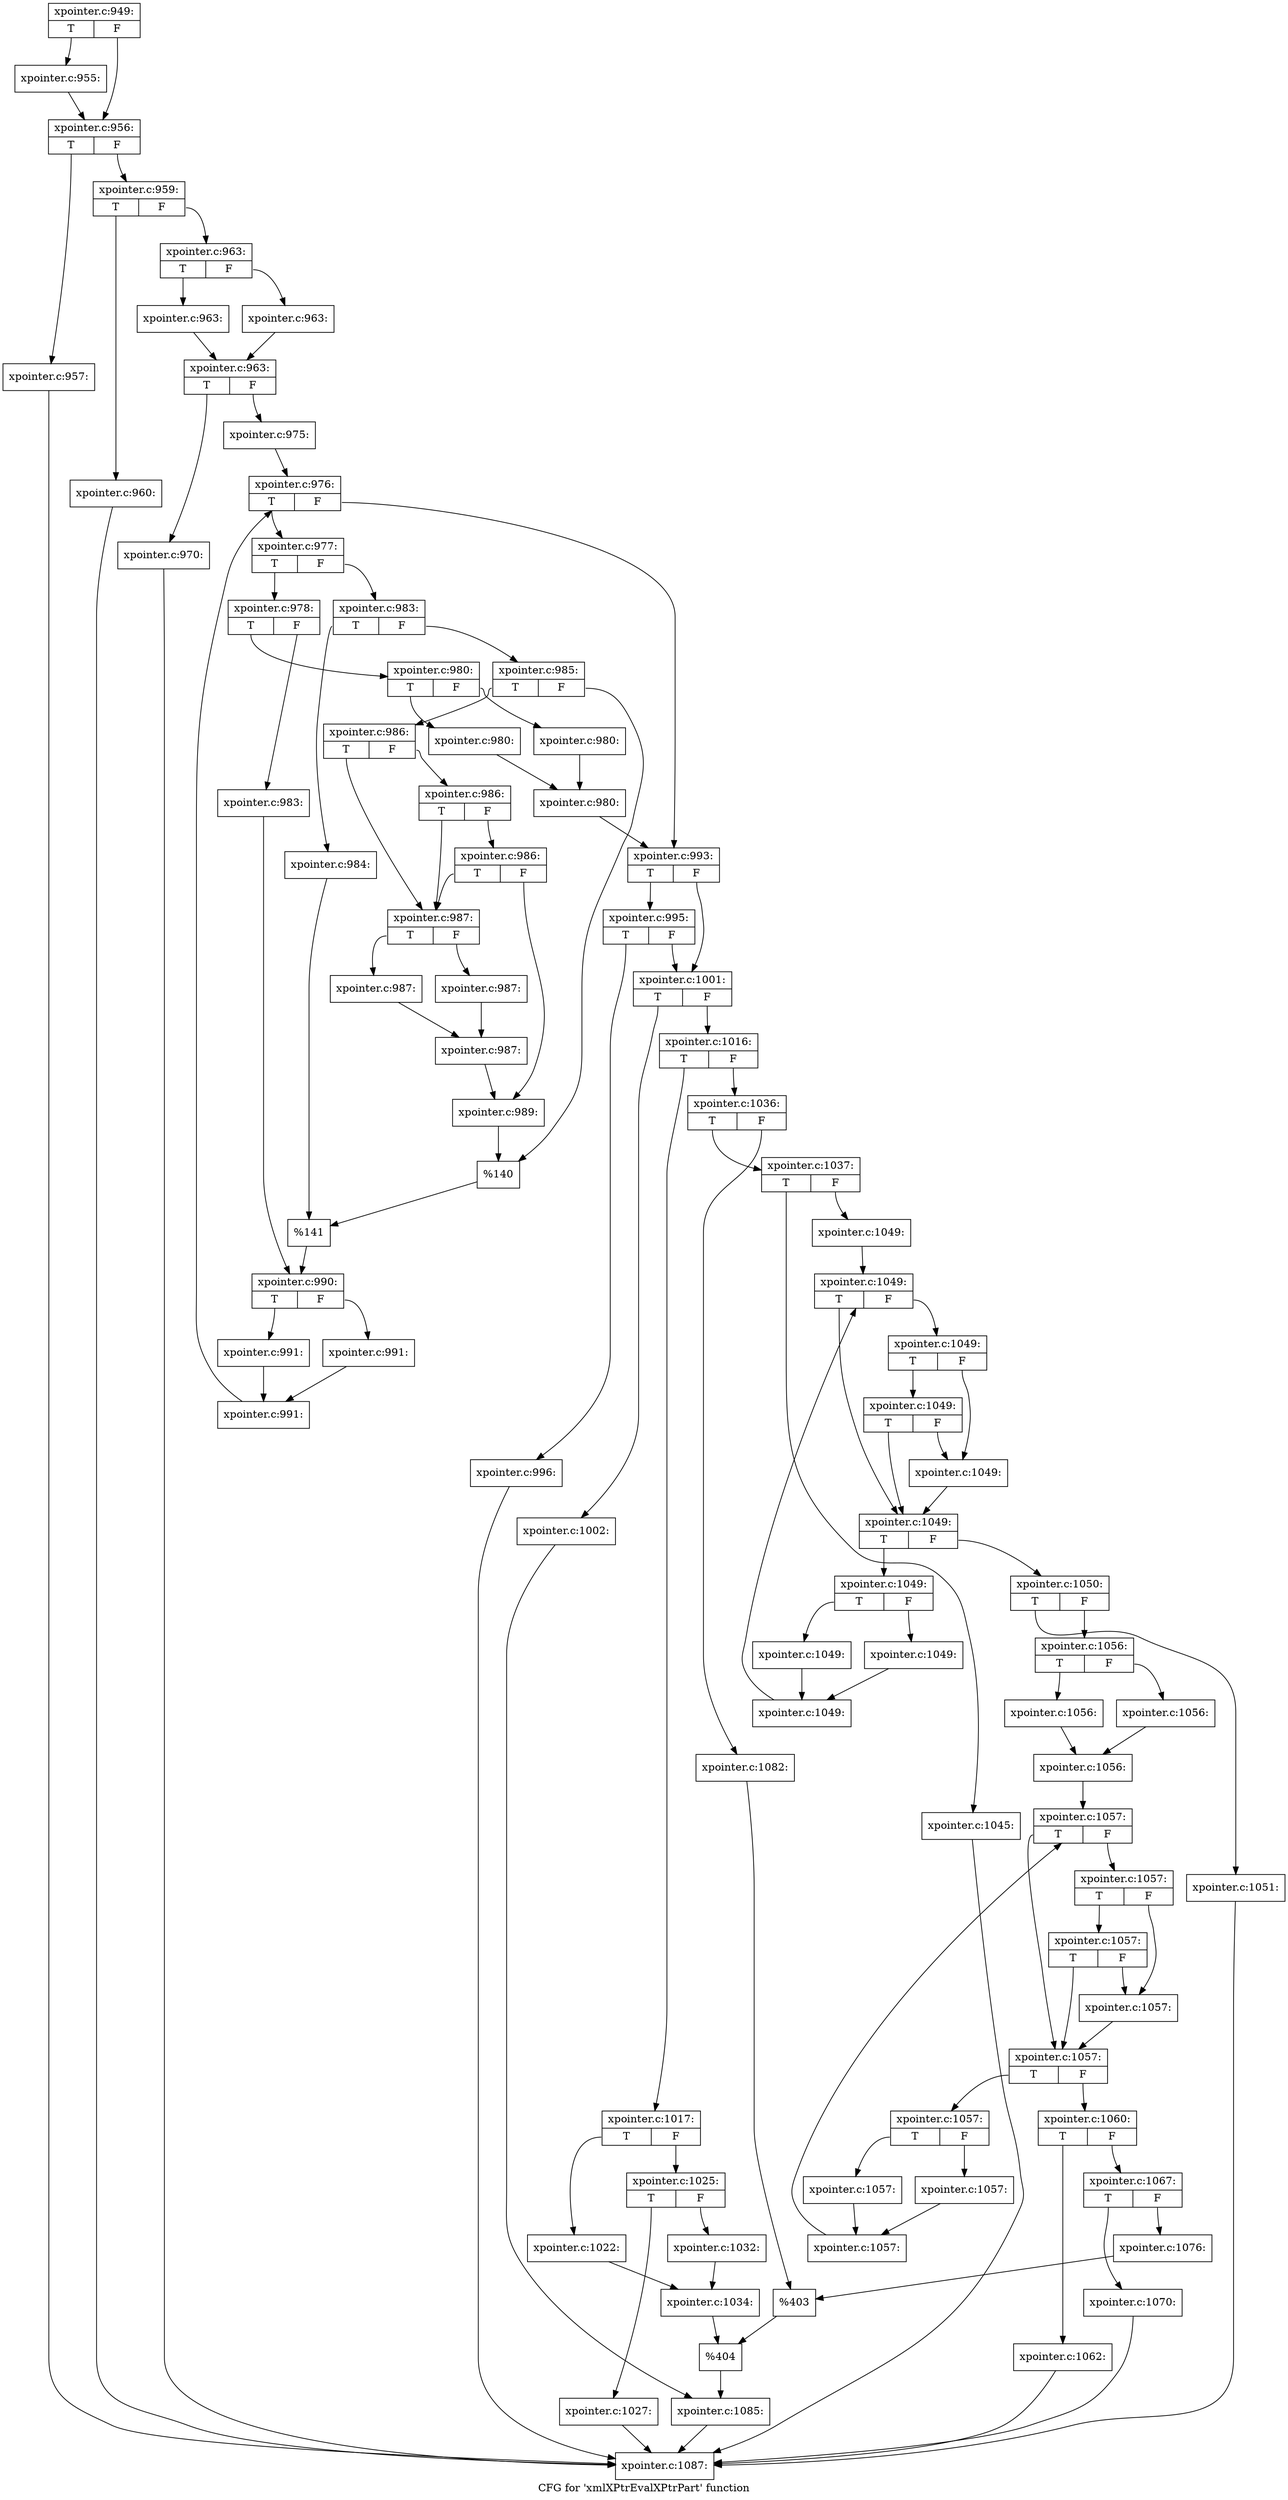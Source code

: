 digraph "CFG for 'xmlXPtrEvalXPtrPart' function" {
	label="CFG for 'xmlXPtrEvalXPtrPart' function";

	Node0x55f69054d8b0 [shape=record,label="{xpointer.c:949:|{<s0>T|<s1>F}}"];
	Node0x55f69054d8b0:s0 -> Node0x55f690556670;
	Node0x55f69054d8b0:s1 -> Node0x55f6905566c0;
	Node0x55f690556670 [shape=record,label="{xpointer.c:955:}"];
	Node0x55f690556670 -> Node0x55f6905566c0;
	Node0x55f6905566c0 [shape=record,label="{xpointer.c:956:|{<s0>T|<s1>F}}"];
	Node0x55f6905566c0:s0 -> Node0x55f690556c70;
	Node0x55f6905566c0:s1 -> Node0x55f690556cc0;
	Node0x55f690556c70 [shape=record,label="{xpointer.c:957:}"];
	Node0x55f690556c70 -> Node0x55f69054d900;
	Node0x55f690556cc0 [shape=record,label="{xpointer.c:959:|{<s0>T|<s1>F}}"];
	Node0x55f690556cc0:s0 -> Node0x55f690557140;
	Node0x55f690556cc0:s1 -> Node0x55f690557190;
	Node0x55f690557140 [shape=record,label="{xpointer.c:960:}"];
	Node0x55f690557140 -> Node0x55f69054d900;
	Node0x55f690557190 [shape=record,label="{xpointer.c:963:|{<s0>T|<s1>F}}"];
	Node0x55f690557190:s0 -> Node0x55f690557940;
	Node0x55f690557190:s1 -> Node0x55f690557990;
	Node0x55f690557940 [shape=record,label="{xpointer.c:963:}"];
	Node0x55f690557940 -> Node0x55f6905579e0;
	Node0x55f690557990 [shape=record,label="{xpointer.c:963:}"];
	Node0x55f690557990 -> Node0x55f6905579e0;
	Node0x55f6905579e0 [shape=record,label="{xpointer.c:963:|{<s0>T|<s1>F}}"];
	Node0x55f6905579e0:s0 -> Node0x55f690559500;
	Node0x55f6905579e0:s1 -> Node0x55f690559550;
	Node0x55f690559500 [shape=record,label="{xpointer.c:970:}"];
	Node0x55f690559500 -> Node0x55f69054d900;
	Node0x55f690559550 [shape=record,label="{xpointer.c:975:}"];
	Node0x55f690559550 -> Node0x55f690559ee0;
	Node0x55f690559ee0 [shape=record,label="{xpointer.c:976:|{<s0>T|<s1>F}}"];
	Node0x55f690559ee0:s0 -> Node0x55f69055a460;
	Node0x55f690559ee0:s1 -> Node0x55f69055a100;
	Node0x55f69055a460 [shape=record,label="{xpointer.c:977:|{<s0>T|<s1>F}}"];
	Node0x55f69055a460:s0 -> Node0x55f69055a650;
	Node0x55f69055a460:s1 -> Node0x55f69055a6f0;
	Node0x55f69055a650 [shape=record,label="{xpointer.c:978:|{<s0>T|<s1>F}}"];
	Node0x55f69055a650:s0 -> Node0x55f6903ff5d0;
	Node0x55f69055a650:s1 -> Node0x55f6903ff620;
	Node0x55f6903ff5d0 [shape=record,label="{xpointer.c:980:|{<s0>T|<s1>F}}"];
	Node0x55f6903ff5d0:s0 -> Node0x55f6903ff970;
	Node0x55f6903ff5d0:s1 -> Node0x55f6903ff9c0;
	Node0x55f6903ff970 [shape=record,label="{xpointer.c:980:}"];
	Node0x55f6903ff970 -> Node0x55f6903ffa10;
	Node0x55f6903ff9c0 [shape=record,label="{xpointer.c:980:}"];
	Node0x55f6903ff9c0 -> Node0x55f6903ffa10;
	Node0x55f6903ffa10 [shape=record,label="{xpointer.c:980:}"];
	Node0x55f6903ffa10 -> Node0x55f69055a100;
	Node0x55f6903ff620 [shape=record,label="{xpointer.c:983:}"];
	Node0x55f6903ff620 -> Node0x55f69055a6a0;
	Node0x55f69055a6f0 [shape=record,label="{xpointer.c:983:|{<s0>T|<s1>F}}"];
	Node0x55f69055a6f0:s0 -> Node0x55f69055bfd0;
	Node0x55f69055a6f0:s1 -> Node0x55f69055c070;
	Node0x55f69055bfd0 [shape=record,label="{xpointer.c:984:}"];
	Node0x55f69055bfd0 -> Node0x55f69055c020;
	Node0x55f69055c070 [shape=record,label="{xpointer.c:985:|{<s0>T|<s1>F}}"];
	Node0x55f69055c070:s0 -> Node0x55f69055c810;
	Node0x55f69055c070:s1 -> Node0x55f69055c860;
	Node0x55f69055c810 [shape=record,label="{xpointer.c:986:|{<s0>T|<s1>F}}"];
	Node0x55f69055c810:s0 -> Node0x55f69055ce20;
	Node0x55f69055c810:s1 -> Node0x55f69055cf40;
	Node0x55f69055cf40 [shape=record,label="{xpointer.c:986:|{<s0>T|<s1>F}}"];
	Node0x55f69055cf40:s0 -> Node0x55f69055ce20;
	Node0x55f69055cf40:s1 -> Node0x55f69055cec0;
	Node0x55f69055cec0 [shape=record,label="{xpointer.c:986:|{<s0>T|<s1>F}}"];
	Node0x55f69055cec0:s0 -> Node0x55f69055ce20;
	Node0x55f69055cec0:s1 -> Node0x55f69055ce70;
	Node0x55f69055ce20 [shape=record,label="{xpointer.c:987:|{<s0>T|<s1>F}}"];
	Node0x55f69055ce20:s0 -> Node0x55f69055dd50;
	Node0x55f69055ce20:s1 -> Node0x55f69055dda0;
	Node0x55f69055dd50 [shape=record,label="{xpointer.c:987:}"];
	Node0x55f69055dd50 -> Node0x55f69055ddf0;
	Node0x55f69055dda0 [shape=record,label="{xpointer.c:987:}"];
	Node0x55f69055dda0 -> Node0x55f69055ddf0;
	Node0x55f69055ddf0 [shape=record,label="{xpointer.c:987:}"];
	Node0x55f69055ddf0 -> Node0x55f69055ce70;
	Node0x55f69055ce70 [shape=record,label="{xpointer.c:989:}"];
	Node0x55f69055ce70 -> Node0x55f69055c860;
	Node0x55f69055c860 [shape=record,label="{%140}"];
	Node0x55f69055c860 -> Node0x55f69055c020;
	Node0x55f69055c020 [shape=record,label="{%141}"];
	Node0x55f69055c020 -> Node0x55f69055a6a0;
	Node0x55f69055a6a0 [shape=record,label="{xpointer.c:990:|{<s0>T|<s1>F}}"];
	Node0x55f69055a6a0:s0 -> Node0x55f69055ee50;
	Node0x55f69055a6a0:s1 -> Node0x55f69055eea0;
	Node0x55f69055ee50 [shape=record,label="{xpointer.c:991:}"];
	Node0x55f69055ee50 -> Node0x55f69055eef0;
	Node0x55f69055eea0 [shape=record,label="{xpointer.c:991:}"];
	Node0x55f69055eea0 -> Node0x55f69055eef0;
	Node0x55f69055eef0 [shape=record,label="{xpointer.c:991:}"];
	Node0x55f69055eef0 -> Node0x55f690559ee0;
	Node0x55f69055a100 [shape=record,label="{xpointer.c:993:|{<s0>T|<s1>F}}"];
	Node0x55f69055a100:s0 -> Node0x55f69055fb20;
	Node0x55f69055a100:s1 -> Node0x55f69055fad0;
	Node0x55f69055fb20 [shape=record,label="{xpointer.c:995:|{<s0>T|<s1>F}}"];
	Node0x55f69055fb20:s0 -> Node0x55f69055fa80;
	Node0x55f69055fb20:s1 -> Node0x55f69055fad0;
	Node0x55f69055fa80 [shape=record,label="{xpointer.c:996:}"];
	Node0x55f69055fa80 -> Node0x55f69054d900;
	Node0x55f69055fad0 [shape=record,label="{xpointer.c:1001:|{<s0>T|<s1>F}}"];
	Node0x55f69055fad0:s0 -> Node0x55f690560890;
	Node0x55f69055fad0:s1 -> Node0x55f690560930;
	Node0x55f690560890 [shape=record,label="{xpointer.c:1002:}"];
	Node0x55f690560890 -> Node0x55f6905608e0;
	Node0x55f690560930 [shape=record,label="{xpointer.c:1016:|{<s0>T|<s1>F}}"];
	Node0x55f690560930:s0 -> Node0x55f690562bc0;
	Node0x55f690560930:s1 -> Node0x55f690562c60;
	Node0x55f690562bc0 [shape=record,label="{xpointer.c:1017:|{<s0>T|<s1>F}}"];
	Node0x55f690562bc0:s0 -> Node0x55f690563b40;
	Node0x55f690562bc0:s1 -> Node0x55f690563be0;
	Node0x55f690563b40 [shape=record,label="{xpointer.c:1022:}"];
	Node0x55f690563b40 -> Node0x55f690563b90;
	Node0x55f690563be0 [shape=record,label="{xpointer.c:1025:|{<s0>T|<s1>F}}"];
	Node0x55f690563be0:s0 -> Node0x55f690564700;
	Node0x55f690563be0:s1 -> Node0x55f690564750;
	Node0x55f690564700 [shape=record,label="{xpointer.c:1027:}"];
	Node0x55f690564700 -> Node0x55f69054d900;
	Node0x55f690564750 [shape=record,label="{xpointer.c:1032:}"];
	Node0x55f690564750 -> Node0x55f690563b90;
	Node0x55f690563b90 [shape=record,label="{xpointer.c:1034:}"];
	Node0x55f690563b90 -> Node0x55f690562c10;
	Node0x55f690562c60 [shape=record,label="{xpointer.c:1036:|{<s0>T|<s1>F}}"];
	Node0x55f690562c60:s0 -> Node0x55f690565920;
	Node0x55f690562c60:s1 -> Node0x55f6905659c0;
	Node0x55f690565920 [shape=record,label="{xpointer.c:1037:|{<s0>T|<s1>F}}"];
	Node0x55f690565920:s0 -> Node0x55f690569510;
	Node0x55f690565920:s1 -> Node0x55f690569560;
	Node0x55f690569510 [shape=record,label="{xpointer.c:1045:}"];
	Node0x55f690569510 -> Node0x55f69054d900;
	Node0x55f690569560 [shape=record,label="{xpointer.c:1049:}"];
	Node0x55f690569560 -> Node0x55f690569d40;
	Node0x55f690569d40 [shape=record,label="{xpointer.c:1049:|{<s0>T|<s1>F}}"];
	Node0x55f690569d40:s0 -> Node0x55f690569f80;
	Node0x55f690569d40:s1 -> Node0x55f69056a020;
	Node0x55f69056a020 [shape=record,label="{xpointer.c:1049:|{<s0>T|<s1>F}}"];
	Node0x55f69056a020:s0 -> Node0x55f69056a380;
	Node0x55f69056a020:s1 -> Node0x55f690569fd0;
	Node0x55f69056a380 [shape=record,label="{xpointer.c:1049:|{<s0>T|<s1>F}}"];
	Node0x55f69056a380:s0 -> Node0x55f690569f80;
	Node0x55f69056a380:s1 -> Node0x55f690569fd0;
	Node0x55f690569fd0 [shape=record,label="{xpointer.c:1049:}"];
	Node0x55f690569fd0 -> Node0x55f690569f80;
	Node0x55f690569f80 [shape=record,label="{xpointer.c:1049:|{<s0>T|<s1>F}}"];
	Node0x55f690569f80:s0 -> Node0x55f69056a9b0;
	Node0x55f690569f80:s1 -> Node0x55f690569f30;
	Node0x55f69056a9b0 [shape=record,label="{xpointer.c:1049:|{<s0>T|<s1>F}}"];
	Node0x55f69056a9b0:s0 -> Node0x55f69056adf0;
	Node0x55f69056a9b0:s1 -> Node0x55f69056ae40;
	Node0x55f69056adf0 [shape=record,label="{xpointer.c:1049:}"];
	Node0x55f69056adf0 -> Node0x55f69056ae90;
	Node0x55f69056ae40 [shape=record,label="{xpointer.c:1049:}"];
	Node0x55f69056ae40 -> Node0x55f69056ae90;
	Node0x55f69056ae90 [shape=record,label="{xpointer.c:1049:}"];
	Node0x55f69056ae90 -> Node0x55f690569d40;
	Node0x55f690569f30 [shape=record,label="{xpointer.c:1050:|{<s0>T|<s1>F}}"];
	Node0x55f690569f30:s0 -> Node0x55f69056b520;
	Node0x55f690569f30:s1 -> Node0x55f69056b570;
	Node0x55f69056b520 [shape=record,label="{xpointer.c:1051:}"];
	Node0x55f69056b520 -> Node0x55f69054d900;
	Node0x55f69056b570 [shape=record,label="{xpointer.c:1056:|{<s0>T|<s1>F}}"];
	Node0x55f69056b570:s0 -> Node0x55f69056c200;
	Node0x55f69056b570:s1 -> Node0x55f69056c250;
	Node0x55f69056c200 [shape=record,label="{xpointer.c:1056:}"];
	Node0x55f69056c200 -> Node0x55f69056c2a0;
	Node0x55f69056c250 [shape=record,label="{xpointer.c:1056:}"];
	Node0x55f69056c250 -> Node0x55f69056c2a0;
	Node0x55f69056c2a0 [shape=record,label="{xpointer.c:1056:}"];
	Node0x55f69056c2a0 -> Node0x55f69056cb90;
	Node0x55f69056cb90 [shape=record,label="{xpointer.c:1057:|{<s0>T|<s1>F}}"];
	Node0x55f69056cb90:s0 -> Node0x55f69056cdd0;
	Node0x55f69056cb90:s1 -> Node0x55f69056ce70;
	Node0x55f69056ce70 [shape=record,label="{xpointer.c:1057:|{<s0>T|<s1>F}}"];
	Node0x55f69056ce70:s0 -> Node0x55f69056d1d0;
	Node0x55f69056ce70:s1 -> Node0x55f69056ce20;
	Node0x55f69056d1d0 [shape=record,label="{xpointer.c:1057:|{<s0>T|<s1>F}}"];
	Node0x55f69056d1d0:s0 -> Node0x55f69056cdd0;
	Node0x55f69056d1d0:s1 -> Node0x55f69056ce20;
	Node0x55f69056ce20 [shape=record,label="{xpointer.c:1057:}"];
	Node0x55f69056ce20 -> Node0x55f69056cdd0;
	Node0x55f69056cdd0 [shape=record,label="{xpointer.c:1057:|{<s0>T|<s1>F}}"];
	Node0x55f69056cdd0:s0 -> Node0x55f69056d800;
	Node0x55f69056cdd0:s1 -> Node0x55f69056cd80;
	Node0x55f69056d800 [shape=record,label="{xpointer.c:1057:|{<s0>T|<s1>F}}"];
	Node0x55f69056d800:s0 -> Node0x55f69056dc40;
	Node0x55f69056d800:s1 -> Node0x55f69056dc90;
	Node0x55f69056dc40 [shape=record,label="{xpointer.c:1057:}"];
	Node0x55f69056dc40 -> Node0x55f69056dce0;
	Node0x55f69056dc90 [shape=record,label="{xpointer.c:1057:}"];
	Node0x55f69056dc90 -> Node0x55f69056dce0;
	Node0x55f69056dce0 [shape=record,label="{xpointer.c:1057:}"];
	Node0x55f69056dce0 -> Node0x55f69056cb90;
	Node0x55f69056cd80 [shape=record,label="{xpointer.c:1060:|{<s0>T|<s1>F}}"];
	Node0x55f69056cd80:s0 -> Node0x55f69056f910;
	Node0x55f69056cd80:s1 -> Node0x55f69056f960;
	Node0x55f69056f910 [shape=record,label="{xpointer.c:1062:}"];
	Node0x55f69056f910 -> Node0x55f69054d900;
	Node0x55f69056f960 [shape=record,label="{xpointer.c:1067:|{<s0>T|<s1>F}}"];
	Node0x55f69056f960:s0 -> Node0x55f6905715f0;
	Node0x55f69056f960:s1 -> Node0x55f690571640;
	Node0x55f6905715f0 [shape=record,label="{xpointer.c:1070:}"];
	Node0x55f6905715f0 -> Node0x55f69054d900;
	Node0x55f690571640 [shape=record,label="{xpointer.c:1076:}"];
	Node0x55f690571640 -> Node0x55f690565970;
	Node0x55f6905659c0 [shape=record,label="{xpointer.c:1082:}"];
	Node0x55f6905659c0 -> Node0x55f690565970;
	Node0x55f690565970 [shape=record,label="{%403}"];
	Node0x55f690565970 -> Node0x55f690562c10;
	Node0x55f690562c10 [shape=record,label="{%404}"];
	Node0x55f690562c10 -> Node0x55f6905608e0;
	Node0x55f6905608e0 [shape=record,label="{xpointer.c:1085:}"];
	Node0x55f6905608e0 -> Node0x55f69054d900;
	Node0x55f69054d900 [shape=record,label="{xpointer.c:1087:}"];
}
